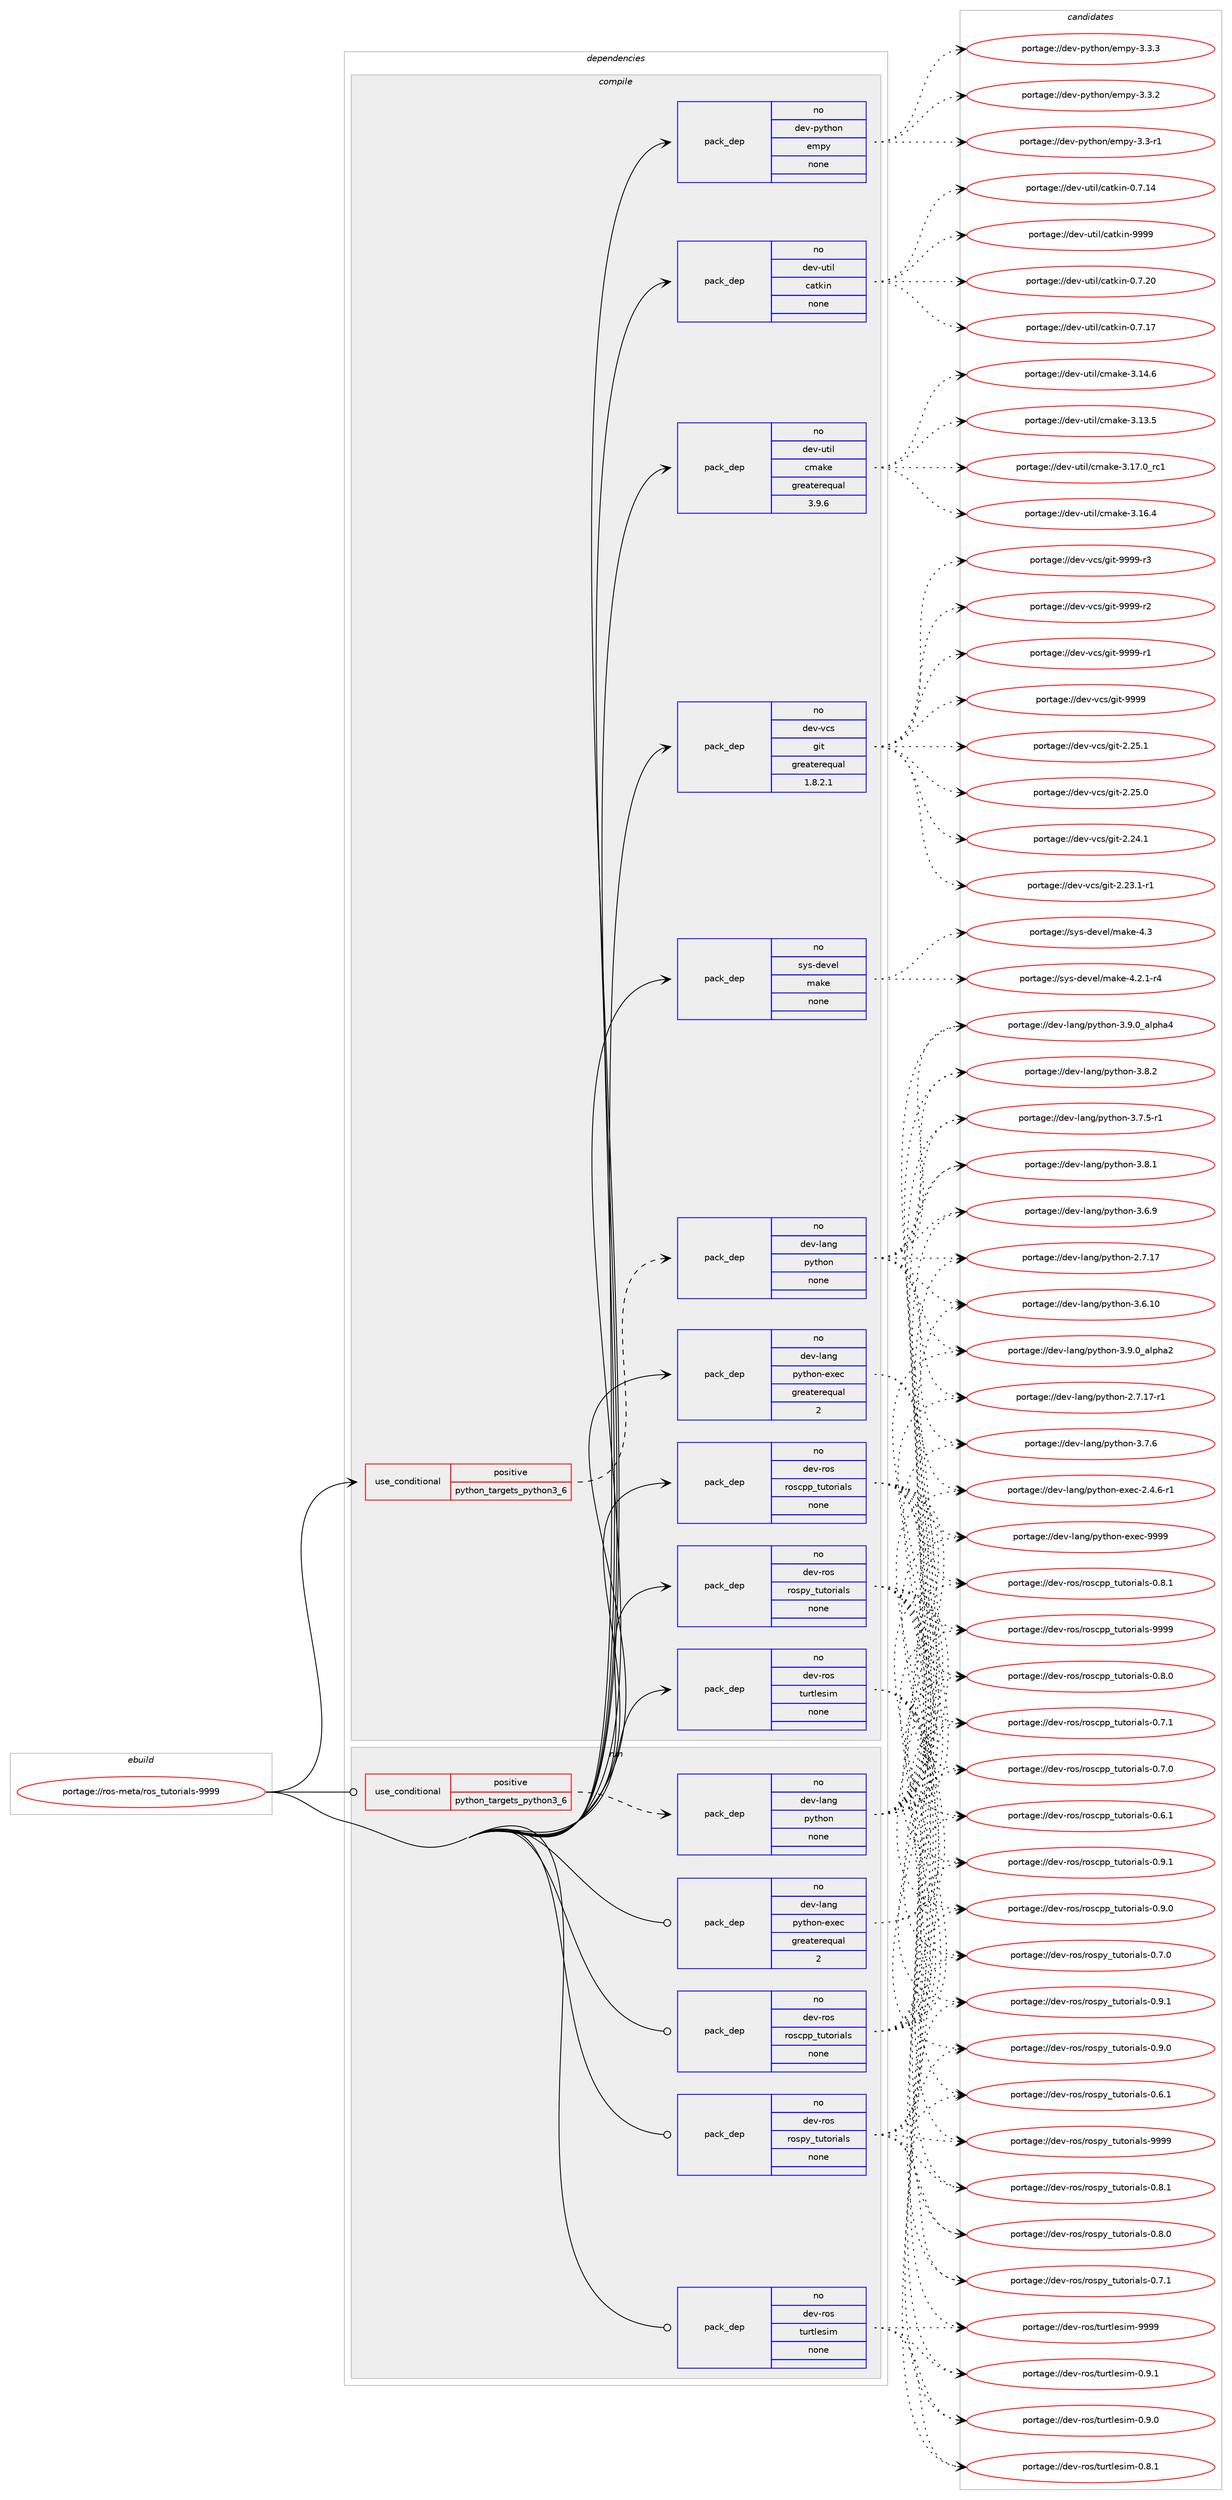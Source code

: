 digraph prolog {

# *************
# Graph options
# *************

newrank=true;
concentrate=true;
compound=true;
graph [rankdir=LR,fontname=Helvetica,fontsize=10,ranksep=1.5];#, ranksep=2.5, nodesep=0.2];
edge  [arrowhead=vee];
node  [fontname=Helvetica,fontsize=10];

# **********
# The ebuild
# **********

subgraph cluster_leftcol {
color=gray;
rank=same;
label=<<i>ebuild</i>>;
id [label="portage://ros-meta/ros_tutorials-9999", color=red, width=4, href="../ros-meta/ros_tutorials-9999.svg"];
}

# ****************
# The dependencies
# ****************

subgraph cluster_midcol {
color=gray;
label=<<i>dependencies</i>>;
subgraph cluster_compile {
fillcolor="#eeeeee";
style=filled;
label=<<i>compile</i>>;
subgraph cond12045 {
dependency59761 [label=<<TABLE BORDER="0" CELLBORDER="1" CELLSPACING="0" CELLPADDING="4"><TR><TD ROWSPAN="3" CELLPADDING="10">use_conditional</TD></TR><TR><TD>positive</TD></TR><TR><TD>python_targets_python3_6</TD></TR></TABLE>>, shape=none, color=red];
subgraph pack46442 {
dependency59762 [label=<<TABLE BORDER="0" CELLBORDER="1" CELLSPACING="0" CELLPADDING="4" WIDTH="220"><TR><TD ROWSPAN="6" CELLPADDING="30">pack_dep</TD></TR><TR><TD WIDTH="110">no</TD></TR><TR><TD>dev-lang</TD></TR><TR><TD>python</TD></TR><TR><TD>none</TD></TR><TR><TD></TD></TR></TABLE>>, shape=none, color=blue];
}
dependency59761:e -> dependency59762:w [weight=20,style="dashed",arrowhead="vee"];
}
id:e -> dependency59761:w [weight=20,style="solid",arrowhead="vee"];
subgraph pack46443 {
dependency59763 [label=<<TABLE BORDER="0" CELLBORDER="1" CELLSPACING="0" CELLPADDING="4" WIDTH="220"><TR><TD ROWSPAN="6" CELLPADDING="30">pack_dep</TD></TR><TR><TD WIDTH="110">no</TD></TR><TR><TD>dev-lang</TD></TR><TR><TD>python-exec</TD></TR><TR><TD>greaterequal</TD></TR><TR><TD>2</TD></TR></TABLE>>, shape=none, color=blue];
}
id:e -> dependency59763:w [weight=20,style="solid",arrowhead="vee"];
subgraph pack46444 {
dependency59764 [label=<<TABLE BORDER="0" CELLBORDER="1" CELLSPACING="0" CELLPADDING="4" WIDTH="220"><TR><TD ROWSPAN="6" CELLPADDING="30">pack_dep</TD></TR><TR><TD WIDTH="110">no</TD></TR><TR><TD>dev-python</TD></TR><TR><TD>empy</TD></TR><TR><TD>none</TD></TR><TR><TD></TD></TR></TABLE>>, shape=none, color=blue];
}
id:e -> dependency59764:w [weight=20,style="solid",arrowhead="vee"];
subgraph pack46445 {
dependency59765 [label=<<TABLE BORDER="0" CELLBORDER="1" CELLSPACING="0" CELLPADDING="4" WIDTH="220"><TR><TD ROWSPAN="6" CELLPADDING="30">pack_dep</TD></TR><TR><TD WIDTH="110">no</TD></TR><TR><TD>dev-ros</TD></TR><TR><TD>roscpp_tutorials</TD></TR><TR><TD>none</TD></TR><TR><TD></TD></TR></TABLE>>, shape=none, color=blue];
}
id:e -> dependency59765:w [weight=20,style="solid",arrowhead="vee"];
subgraph pack46446 {
dependency59766 [label=<<TABLE BORDER="0" CELLBORDER="1" CELLSPACING="0" CELLPADDING="4" WIDTH="220"><TR><TD ROWSPAN="6" CELLPADDING="30">pack_dep</TD></TR><TR><TD WIDTH="110">no</TD></TR><TR><TD>dev-ros</TD></TR><TR><TD>rospy_tutorials</TD></TR><TR><TD>none</TD></TR><TR><TD></TD></TR></TABLE>>, shape=none, color=blue];
}
id:e -> dependency59766:w [weight=20,style="solid",arrowhead="vee"];
subgraph pack46447 {
dependency59767 [label=<<TABLE BORDER="0" CELLBORDER="1" CELLSPACING="0" CELLPADDING="4" WIDTH="220"><TR><TD ROWSPAN="6" CELLPADDING="30">pack_dep</TD></TR><TR><TD WIDTH="110">no</TD></TR><TR><TD>dev-ros</TD></TR><TR><TD>turtlesim</TD></TR><TR><TD>none</TD></TR><TR><TD></TD></TR></TABLE>>, shape=none, color=blue];
}
id:e -> dependency59767:w [weight=20,style="solid",arrowhead="vee"];
subgraph pack46448 {
dependency59768 [label=<<TABLE BORDER="0" CELLBORDER="1" CELLSPACING="0" CELLPADDING="4" WIDTH="220"><TR><TD ROWSPAN="6" CELLPADDING="30">pack_dep</TD></TR><TR><TD WIDTH="110">no</TD></TR><TR><TD>dev-util</TD></TR><TR><TD>catkin</TD></TR><TR><TD>none</TD></TR><TR><TD></TD></TR></TABLE>>, shape=none, color=blue];
}
id:e -> dependency59768:w [weight=20,style="solid",arrowhead="vee"];
subgraph pack46449 {
dependency59769 [label=<<TABLE BORDER="0" CELLBORDER="1" CELLSPACING="0" CELLPADDING="4" WIDTH="220"><TR><TD ROWSPAN="6" CELLPADDING="30">pack_dep</TD></TR><TR><TD WIDTH="110">no</TD></TR><TR><TD>dev-util</TD></TR><TR><TD>cmake</TD></TR><TR><TD>greaterequal</TD></TR><TR><TD>3.9.6</TD></TR></TABLE>>, shape=none, color=blue];
}
id:e -> dependency59769:w [weight=20,style="solid",arrowhead="vee"];
subgraph pack46450 {
dependency59770 [label=<<TABLE BORDER="0" CELLBORDER="1" CELLSPACING="0" CELLPADDING="4" WIDTH="220"><TR><TD ROWSPAN="6" CELLPADDING="30">pack_dep</TD></TR><TR><TD WIDTH="110">no</TD></TR><TR><TD>dev-vcs</TD></TR><TR><TD>git</TD></TR><TR><TD>greaterequal</TD></TR><TR><TD>1.8.2.1</TD></TR></TABLE>>, shape=none, color=blue];
}
id:e -> dependency59770:w [weight=20,style="solid",arrowhead="vee"];
subgraph pack46451 {
dependency59771 [label=<<TABLE BORDER="0" CELLBORDER="1" CELLSPACING="0" CELLPADDING="4" WIDTH="220"><TR><TD ROWSPAN="6" CELLPADDING="30">pack_dep</TD></TR><TR><TD WIDTH="110">no</TD></TR><TR><TD>sys-devel</TD></TR><TR><TD>make</TD></TR><TR><TD>none</TD></TR><TR><TD></TD></TR></TABLE>>, shape=none, color=blue];
}
id:e -> dependency59771:w [weight=20,style="solid",arrowhead="vee"];
}
subgraph cluster_compileandrun {
fillcolor="#eeeeee";
style=filled;
label=<<i>compile and run</i>>;
}
subgraph cluster_run {
fillcolor="#eeeeee";
style=filled;
label=<<i>run</i>>;
subgraph cond12046 {
dependency59772 [label=<<TABLE BORDER="0" CELLBORDER="1" CELLSPACING="0" CELLPADDING="4"><TR><TD ROWSPAN="3" CELLPADDING="10">use_conditional</TD></TR><TR><TD>positive</TD></TR><TR><TD>python_targets_python3_6</TD></TR></TABLE>>, shape=none, color=red];
subgraph pack46452 {
dependency59773 [label=<<TABLE BORDER="0" CELLBORDER="1" CELLSPACING="0" CELLPADDING="4" WIDTH="220"><TR><TD ROWSPAN="6" CELLPADDING="30">pack_dep</TD></TR><TR><TD WIDTH="110">no</TD></TR><TR><TD>dev-lang</TD></TR><TR><TD>python</TD></TR><TR><TD>none</TD></TR><TR><TD></TD></TR></TABLE>>, shape=none, color=blue];
}
dependency59772:e -> dependency59773:w [weight=20,style="dashed",arrowhead="vee"];
}
id:e -> dependency59772:w [weight=20,style="solid",arrowhead="odot"];
subgraph pack46453 {
dependency59774 [label=<<TABLE BORDER="0" CELLBORDER="1" CELLSPACING="0" CELLPADDING="4" WIDTH="220"><TR><TD ROWSPAN="6" CELLPADDING="30">pack_dep</TD></TR><TR><TD WIDTH="110">no</TD></TR><TR><TD>dev-lang</TD></TR><TR><TD>python-exec</TD></TR><TR><TD>greaterequal</TD></TR><TR><TD>2</TD></TR></TABLE>>, shape=none, color=blue];
}
id:e -> dependency59774:w [weight=20,style="solid",arrowhead="odot"];
subgraph pack46454 {
dependency59775 [label=<<TABLE BORDER="0" CELLBORDER="1" CELLSPACING="0" CELLPADDING="4" WIDTH="220"><TR><TD ROWSPAN="6" CELLPADDING="30">pack_dep</TD></TR><TR><TD WIDTH="110">no</TD></TR><TR><TD>dev-ros</TD></TR><TR><TD>roscpp_tutorials</TD></TR><TR><TD>none</TD></TR><TR><TD></TD></TR></TABLE>>, shape=none, color=blue];
}
id:e -> dependency59775:w [weight=20,style="solid",arrowhead="odot"];
subgraph pack46455 {
dependency59776 [label=<<TABLE BORDER="0" CELLBORDER="1" CELLSPACING="0" CELLPADDING="4" WIDTH="220"><TR><TD ROWSPAN="6" CELLPADDING="30">pack_dep</TD></TR><TR><TD WIDTH="110">no</TD></TR><TR><TD>dev-ros</TD></TR><TR><TD>rospy_tutorials</TD></TR><TR><TD>none</TD></TR><TR><TD></TD></TR></TABLE>>, shape=none, color=blue];
}
id:e -> dependency59776:w [weight=20,style="solid",arrowhead="odot"];
subgraph pack46456 {
dependency59777 [label=<<TABLE BORDER="0" CELLBORDER="1" CELLSPACING="0" CELLPADDING="4" WIDTH="220"><TR><TD ROWSPAN="6" CELLPADDING="30">pack_dep</TD></TR><TR><TD WIDTH="110">no</TD></TR><TR><TD>dev-ros</TD></TR><TR><TD>turtlesim</TD></TR><TR><TD>none</TD></TR><TR><TD></TD></TR></TABLE>>, shape=none, color=blue];
}
id:e -> dependency59777:w [weight=20,style="solid",arrowhead="odot"];
}
}

# **************
# The candidates
# **************

subgraph cluster_choices {
rank=same;
color=gray;
label=<<i>candidates</i>>;

subgraph choice46442 {
color=black;
nodesep=1;
choice10010111845108971101034711212111610411111045514657464895971081121049752 [label="portage://dev-lang/python-3.9.0_alpha4", color=red, width=4,href="../dev-lang/python-3.9.0_alpha4.svg"];
choice10010111845108971101034711212111610411111045514657464895971081121049750 [label="portage://dev-lang/python-3.9.0_alpha2", color=red, width=4,href="../dev-lang/python-3.9.0_alpha2.svg"];
choice100101118451089711010347112121116104111110455146564650 [label="portage://dev-lang/python-3.8.2", color=red, width=4,href="../dev-lang/python-3.8.2.svg"];
choice100101118451089711010347112121116104111110455146564649 [label="portage://dev-lang/python-3.8.1", color=red, width=4,href="../dev-lang/python-3.8.1.svg"];
choice100101118451089711010347112121116104111110455146554654 [label="portage://dev-lang/python-3.7.6", color=red, width=4,href="../dev-lang/python-3.7.6.svg"];
choice1001011184510897110103471121211161041111104551465546534511449 [label="portage://dev-lang/python-3.7.5-r1", color=red, width=4,href="../dev-lang/python-3.7.5-r1.svg"];
choice100101118451089711010347112121116104111110455146544657 [label="portage://dev-lang/python-3.6.9", color=red, width=4,href="../dev-lang/python-3.6.9.svg"];
choice10010111845108971101034711212111610411111045514654464948 [label="portage://dev-lang/python-3.6.10", color=red, width=4,href="../dev-lang/python-3.6.10.svg"];
choice100101118451089711010347112121116104111110455046554649554511449 [label="portage://dev-lang/python-2.7.17-r1", color=red, width=4,href="../dev-lang/python-2.7.17-r1.svg"];
choice10010111845108971101034711212111610411111045504655464955 [label="portage://dev-lang/python-2.7.17", color=red, width=4,href="../dev-lang/python-2.7.17.svg"];
dependency59762:e -> choice10010111845108971101034711212111610411111045514657464895971081121049752:w [style=dotted,weight="100"];
dependency59762:e -> choice10010111845108971101034711212111610411111045514657464895971081121049750:w [style=dotted,weight="100"];
dependency59762:e -> choice100101118451089711010347112121116104111110455146564650:w [style=dotted,weight="100"];
dependency59762:e -> choice100101118451089711010347112121116104111110455146564649:w [style=dotted,weight="100"];
dependency59762:e -> choice100101118451089711010347112121116104111110455146554654:w [style=dotted,weight="100"];
dependency59762:e -> choice1001011184510897110103471121211161041111104551465546534511449:w [style=dotted,weight="100"];
dependency59762:e -> choice100101118451089711010347112121116104111110455146544657:w [style=dotted,weight="100"];
dependency59762:e -> choice10010111845108971101034711212111610411111045514654464948:w [style=dotted,weight="100"];
dependency59762:e -> choice100101118451089711010347112121116104111110455046554649554511449:w [style=dotted,weight="100"];
dependency59762:e -> choice10010111845108971101034711212111610411111045504655464955:w [style=dotted,weight="100"];
}
subgraph choice46443 {
color=black;
nodesep=1;
choice10010111845108971101034711212111610411111045101120101994557575757 [label="portage://dev-lang/python-exec-9999", color=red, width=4,href="../dev-lang/python-exec-9999.svg"];
choice10010111845108971101034711212111610411111045101120101994550465246544511449 [label="portage://dev-lang/python-exec-2.4.6-r1", color=red, width=4,href="../dev-lang/python-exec-2.4.6-r1.svg"];
dependency59763:e -> choice10010111845108971101034711212111610411111045101120101994557575757:w [style=dotted,weight="100"];
dependency59763:e -> choice10010111845108971101034711212111610411111045101120101994550465246544511449:w [style=dotted,weight="100"];
}
subgraph choice46444 {
color=black;
nodesep=1;
choice1001011184511212111610411111047101109112121455146514651 [label="portage://dev-python/empy-3.3.3", color=red, width=4,href="../dev-python/empy-3.3.3.svg"];
choice1001011184511212111610411111047101109112121455146514650 [label="portage://dev-python/empy-3.3.2", color=red, width=4,href="../dev-python/empy-3.3.2.svg"];
choice1001011184511212111610411111047101109112121455146514511449 [label="portage://dev-python/empy-3.3-r1", color=red, width=4,href="../dev-python/empy-3.3-r1.svg"];
dependency59764:e -> choice1001011184511212111610411111047101109112121455146514651:w [style=dotted,weight="100"];
dependency59764:e -> choice1001011184511212111610411111047101109112121455146514650:w [style=dotted,weight="100"];
dependency59764:e -> choice1001011184511212111610411111047101109112121455146514511449:w [style=dotted,weight="100"];
}
subgraph choice46445 {
color=black;
nodesep=1;
choice10010111845114111115471141111159911211295116117116111114105971081154557575757 [label="portage://dev-ros/roscpp_tutorials-9999", color=red, width=4,href="../dev-ros/roscpp_tutorials-9999.svg"];
choice1001011184511411111547114111115991121129511611711611111410597108115454846574649 [label="portage://dev-ros/roscpp_tutorials-0.9.1", color=red, width=4,href="../dev-ros/roscpp_tutorials-0.9.1.svg"];
choice1001011184511411111547114111115991121129511611711611111410597108115454846574648 [label="portage://dev-ros/roscpp_tutorials-0.9.0", color=red, width=4,href="../dev-ros/roscpp_tutorials-0.9.0.svg"];
choice1001011184511411111547114111115991121129511611711611111410597108115454846564649 [label="portage://dev-ros/roscpp_tutorials-0.8.1", color=red, width=4,href="../dev-ros/roscpp_tutorials-0.8.1.svg"];
choice1001011184511411111547114111115991121129511611711611111410597108115454846564648 [label="portage://dev-ros/roscpp_tutorials-0.8.0", color=red, width=4,href="../dev-ros/roscpp_tutorials-0.8.0.svg"];
choice1001011184511411111547114111115991121129511611711611111410597108115454846554649 [label="portage://dev-ros/roscpp_tutorials-0.7.1", color=red, width=4,href="../dev-ros/roscpp_tutorials-0.7.1.svg"];
choice1001011184511411111547114111115991121129511611711611111410597108115454846554648 [label="portage://dev-ros/roscpp_tutorials-0.7.0", color=red, width=4,href="../dev-ros/roscpp_tutorials-0.7.0.svg"];
choice1001011184511411111547114111115991121129511611711611111410597108115454846544649 [label="portage://dev-ros/roscpp_tutorials-0.6.1", color=red, width=4,href="../dev-ros/roscpp_tutorials-0.6.1.svg"];
dependency59765:e -> choice10010111845114111115471141111159911211295116117116111114105971081154557575757:w [style=dotted,weight="100"];
dependency59765:e -> choice1001011184511411111547114111115991121129511611711611111410597108115454846574649:w [style=dotted,weight="100"];
dependency59765:e -> choice1001011184511411111547114111115991121129511611711611111410597108115454846574648:w [style=dotted,weight="100"];
dependency59765:e -> choice1001011184511411111547114111115991121129511611711611111410597108115454846564649:w [style=dotted,weight="100"];
dependency59765:e -> choice1001011184511411111547114111115991121129511611711611111410597108115454846564648:w [style=dotted,weight="100"];
dependency59765:e -> choice1001011184511411111547114111115991121129511611711611111410597108115454846554649:w [style=dotted,weight="100"];
dependency59765:e -> choice1001011184511411111547114111115991121129511611711611111410597108115454846554648:w [style=dotted,weight="100"];
dependency59765:e -> choice1001011184511411111547114111115991121129511611711611111410597108115454846544649:w [style=dotted,weight="100"];
}
subgraph choice46446 {
color=black;
nodesep=1;
choice100101118451141111154711411111511212195116117116111114105971081154557575757 [label="portage://dev-ros/rospy_tutorials-9999", color=red, width=4,href="../dev-ros/rospy_tutorials-9999.svg"];
choice10010111845114111115471141111151121219511611711611111410597108115454846574649 [label="portage://dev-ros/rospy_tutorials-0.9.1", color=red, width=4,href="../dev-ros/rospy_tutorials-0.9.1.svg"];
choice10010111845114111115471141111151121219511611711611111410597108115454846574648 [label="portage://dev-ros/rospy_tutorials-0.9.0", color=red, width=4,href="../dev-ros/rospy_tutorials-0.9.0.svg"];
choice10010111845114111115471141111151121219511611711611111410597108115454846564649 [label="portage://dev-ros/rospy_tutorials-0.8.1", color=red, width=4,href="../dev-ros/rospy_tutorials-0.8.1.svg"];
choice10010111845114111115471141111151121219511611711611111410597108115454846564648 [label="portage://dev-ros/rospy_tutorials-0.8.0", color=red, width=4,href="../dev-ros/rospy_tutorials-0.8.0.svg"];
choice10010111845114111115471141111151121219511611711611111410597108115454846554649 [label="portage://dev-ros/rospy_tutorials-0.7.1", color=red, width=4,href="../dev-ros/rospy_tutorials-0.7.1.svg"];
choice10010111845114111115471141111151121219511611711611111410597108115454846554648 [label="portage://dev-ros/rospy_tutorials-0.7.0", color=red, width=4,href="../dev-ros/rospy_tutorials-0.7.0.svg"];
choice10010111845114111115471141111151121219511611711611111410597108115454846544649 [label="portage://dev-ros/rospy_tutorials-0.6.1", color=red, width=4,href="../dev-ros/rospy_tutorials-0.6.1.svg"];
dependency59766:e -> choice100101118451141111154711411111511212195116117116111114105971081154557575757:w [style=dotted,weight="100"];
dependency59766:e -> choice10010111845114111115471141111151121219511611711611111410597108115454846574649:w [style=dotted,weight="100"];
dependency59766:e -> choice10010111845114111115471141111151121219511611711611111410597108115454846574648:w [style=dotted,weight="100"];
dependency59766:e -> choice10010111845114111115471141111151121219511611711611111410597108115454846564649:w [style=dotted,weight="100"];
dependency59766:e -> choice10010111845114111115471141111151121219511611711611111410597108115454846564648:w [style=dotted,weight="100"];
dependency59766:e -> choice10010111845114111115471141111151121219511611711611111410597108115454846554649:w [style=dotted,weight="100"];
dependency59766:e -> choice10010111845114111115471141111151121219511611711611111410597108115454846554648:w [style=dotted,weight="100"];
dependency59766:e -> choice10010111845114111115471141111151121219511611711611111410597108115454846544649:w [style=dotted,weight="100"];
}
subgraph choice46447 {
color=black;
nodesep=1;
choice10010111845114111115471161171141161081011151051094557575757 [label="portage://dev-ros/turtlesim-9999", color=red, width=4,href="../dev-ros/turtlesim-9999.svg"];
choice1001011184511411111547116117114116108101115105109454846574649 [label="portage://dev-ros/turtlesim-0.9.1", color=red, width=4,href="../dev-ros/turtlesim-0.9.1.svg"];
choice1001011184511411111547116117114116108101115105109454846574648 [label="portage://dev-ros/turtlesim-0.9.0", color=red, width=4,href="../dev-ros/turtlesim-0.9.0.svg"];
choice1001011184511411111547116117114116108101115105109454846564649 [label="portage://dev-ros/turtlesim-0.8.1", color=red, width=4,href="../dev-ros/turtlesim-0.8.1.svg"];
dependency59767:e -> choice10010111845114111115471161171141161081011151051094557575757:w [style=dotted,weight="100"];
dependency59767:e -> choice1001011184511411111547116117114116108101115105109454846574649:w [style=dotted,weight="100"];
dependency59767:e -> choice1001011184511411111547116117114116108101115105109454846574648:w [style=dotted,weight="100"];
dependency59767:e -> choice1001011184511411111547116117114116108101115105109454846564649:w [style=dotted,weight="100"];
}
subgraph choice46448 {
color=black;
nodesep=1;
choice100101118451171161051084799971161071051104557575757 [label="portage://dev-util/catkin-9999", color=red, width=4,href="../dev-util/catkin-9999.svg"];
choice1001011184511711610510847999711610710511045484655465048 [label="portage://dev-util/catkin-0.7.20", color=red, width=4,href="../dev-util/catkin-0.7.20.svg"];
choice1001011184511711610510847999711610710511045484655464955 [label="portage://dev-util/catkin-0.7.17", color=red, width=4,href="../dev-util/catkin-0.7.17.svg"];
choice1001011184511711610510847999711610710511045484655464952 [label="portage://dev-util/catkin-0.7.14", color=red, width=4,href="../dev-util/catkin-0.7.14.svg"];
dependency59768:e -> choice100101118451171161051084799971161071051104557575757:w [style=dotted,weight="100"];
dependency59768:e -> choice1001011184511711610510847999711610710511045484655465048:w [style=dotted,weight="100"];
dependency59768:e -> choice1001011184511711610510847999711610710511045484655464955:w [style=dotted,weight="100"];
dependency59768:e -> choice1001011184511711610510847999711610710511045484655464952:w [style=dotted,weight="100"];
}
subgraph choice46449 {
color=black;
nodesep=1;
choice1001011184511711610510847991099710710145514649554648951149949 [label="portage://dev-util/cmake-3.17.0_rc1", color=red, width=4,href="../dev-util/cmake-3.17.0_rc1.svg"];
choice1001011184511711610510847991099710710145514649544652 [label="portage://dev-util/cmake-3.16.4", color=red, width=4,href="../dev-util/cmake-3.16.4.svg"];
choice1001011184511711610510847991099710710145514649524654 [label="portage://dev-util/cmake-3.14.6", color=red, width=4,href="../dev-util/cmake-3.14.6.svg"];
choice1001011184511711610510847991099710710145514649514653 [label="portage://dev-util/cmake-3.13.5", color=red, width=4,href="../dev-util/cmake-3.13.5.svg"];
dependency59769:e -> choice1001011184511711610510847991099710710145514649554648951149949:w [style=dotted,weight="100"];
dependency59769:e -> choice1001011184511711610510847991099710710145514649544652:w [style=dotted,weight="100"];
dependency59769:e -> choice1001011184511711610510847991099710710145514649524654:w [style=dotted,weight="100"];
dependency59769:e -> choice1001011184511711610510847991099710710145514649514653:w [style=dotted,weight="100"];
}
subgraph choice46450 {
color=black;
nodesep=1;
choice10010111845118991154710310511645575757574511451 [label="portage://dev-vcs/git-9999-r3", color=red, width=4,href="../dev-vcs/git-9999-r3.svg"];
choice10010111845118991154710310511645575757574511450 [label="portage://dev-vcs/git-9999-r2", color=red, width=4,href="../dev-vcs/git-9999-r2.svg"];
choice10010111845118991154710310511645575757574511449 [label="portage://dev-vcs/git-9999-r1", color=red, width=4,href="../dev-vcs/git-9999-r1.svg"];
choice1001011184511899115471031051164557575757 [label="portage://dev-vcs/git-9999", color=red, width=4,href="../dev-vcs/git-9999.svg"];
choice10010111845118991154710310511645504650534649 [label="portage://dev-vcs/git-2.25.1", color=red, width=4,href="../dev-vcs/git-2.25.1.svg"];
choice10010111845118991154710310511645504650534648 [label="portage://dev-vcs/git-2.25.0", color=red, width=4,href="../dev-vcs/git-2.25.0.svg"];
choice10010111845118991154710310511645504650524649 [label="portage://dev-vcs/git-2.24.1", color=red, width=4,href="../dev-vcs/git-2.24.1.svg"];
choice100101118451189911547103105116455046505146494511449 [label="portage://dev-vcs/git-2.23.1-r1", color=red, width=4,href="../dev-vcs/git-2.23.1-r1.svg"];
dependency59770:e -> choice10010111845118991154710310511645575757574511451:w [style=dotted,weight="100"];
dependency59770:e -> choice10010111845118991154710310511645575757574511450:w [style=dotted,weight="100"];
dependency59770:e -> choice10010111845118991154710310511645575757574511449:w [style=dotted,weight="100"];
dependency59770:e -> choice1001011184511899115471031051164557575757:w [style=dotted,weight="100"];
dependency59770:e -> choice10010111845118991154710310511645504650534649:w [style=dotted,weight="100"];
dependency59770:e -> choice10010111845118991154710310511645504650534648:w [style=dotted,weight="100"];
dependency59770:e -> choice10010111845118991154710310511645504650524649:w [style=dotted,weight="100"];
dependency59770:e -> choice100101118451189911547103105116455046505146494511449:w [style=dotted,weight="100"];
}
subgraph choice46451 {
color=black;
nodesep=1;
choice11512111545100101118101108471099710710145524651 [label="portage://sys-devel/make-4.3", color=red, width=4,href="../sys-devel/make-4.3.svg"];
choice1151211154510010111810110847109971071014552465046494511452 [label="portage://sys-devel/make-4.2.1-r4", color=red, width=4,href="../sys-devel/make-4.2.1-r4.svg"];
dependency59771:e -> choice11512111545100101118101108471099710710145524651:w [style=dotted,weight="100"];
dependency59771:e -> choice1151211154510010111810110847109971071014552465046494511452:w [style=dotted,weight="100"];
}
subgraph choice46452 {
color=black;
nodesep=1;
choice10010111845108971101034711212111610411111045514657464895971081121049752 [label="portage://dev-lang/python-3.9.0_alpha4", color=red, width=4,href="../dev-lang/python-3.9.0_alpha4.svg"];
choice10010111845108971101034711212111610411111045514657464895971081121049750 [label="portage://dev-lang/python-3.9.0_alpha2", color=red, width=4,href="../dev-lang/python-3.9.0_alpha2.svg"];
choice100101118451089711010347112121116104111110455146564650 [label="portage://dev-lang/python-3.8.2", color=red, width=4,href="../dev-lang/python-3.8.2.svg"];
choice100101118451089711010347112121116104111110455146564649 [label="portage://dev-lang/python-3.8.1", color=red, width=4,href="../dev-lang/python-3.8.1.svg"];
choice100101118451089711010347112121116104111110455146554654 [label="portage://dev-lang/python-3.7.6", color=red, width=4,href="../dev-lang/python-3.7.6.svg"];
choice1001011184510897110103471121211161041111104551465546534511449 [label="portage://dev-lang/python-3.7.5-r1", color=red, width=4,href="../dev-lang/python-3.7.5-r1.svg"];
choice100101118451089711010347112121116104111110455146544657 [label="portage://dev-lang/python-3.6.9", color=red, width=4,href="../dev-lang/python-3.6.9.svg"];
choice10010111845108971101034711212111610411111045514654464948 [label="portage://dev-lang/python-3.6.10", color=red, width=4,href="../dev-lang/python-3.6.10.svg"];
choice100101118451089711010347112121116104111110455046554649554511449 [label="portage://dev-lang/python-2.7.17-r1", color=red, width=4,href="../dev-lang/python-2.7.17-r1.svg"];
choice10010111845108971101034711212111610411111045504655464955 [label="portage://dev-lang/python-2.7.17", color=red, width=4,href="../dev-lang/python-2.7.17.svg"];
dependency59773:e -> choice10010111845108971101034711212111610411111045514657464895971081121049752:w [style=dotted,weight="100"];
dependency59773:e -> choice10010111845108971101034711212111610411111045514657464895971081121049750:w [style=dotted,weight="100"];
dependency59773:e -> choice100101118451089711010347112121116104111110455146564650:w [style=dotted,weight="100"];
dependency59773:e -> choice100101118451089711010347112121116104111110455146564649:w [style=dotted,weight="100"];
dependency59773:e -> choice100101118451089711010347112121116104111110455146554654:w [style=dotted,weight="100"];
dependency59773:e -> choice1001011184510897110103471121211161041111104551465546534511449:w [style=dotted,weight="100"];
dependency59773:e -> choice100101118451089711010347112121116104111110455146544657:w [style=dotted,weight="100"];
dependency59773:e -> choice10010111845108971101034711212111610411111045514654464948:w [style=dotted,weight="100"];
dependency59773:e -> choice100101118451089711010347112121116104111110455046554649554511449:w [style=dotted,weight="100"];
dependency59773:e -> choice10010111845108971101034711212111610411111045504655464955:w [style=dotted,weight="100"];
}
subgraph choice46453 {
color=black;
nodesep=1;
choice10010111845108971101034711212111610411111045101120101994557575757 [label="portage://dev-lang/python-exec-9999", color=red, width=4,href="../dev-lang/python-exec-9999.svg"];
choice10010111845108971101034711212111610411111045101120101994550465246544511449 [label="portage://dev-lang/python-exec-2.4.6-r1", color=red, width=4,href="../dev-lang/python-exec-2.4.6-r1.svg"];
dependency59774:e -> choice10010111845108971101034711212111610411111045101120101994557575757:w [style=dotted,weight="100"];
dependency59774:e -> choice10010111845108971101034711212111610411111045101120101994550465246544511449:w [style=dotted,weight="100"];
}
subgraph choice46454 {
color=black;
nodesep=1;
choice10010111845114111115471141111159911211295116117116111114105971081154557575757 [label="portage://dev-ros/roscpp_tutorials-9999", color=red, width=4,href="../dev-ros/roscpp_tutorials-9999.svg"];
choice1001011184511411111547114111115991121129511611711611111410597108115454846574649 [label="portage://dev-ros/roscpp_tutorials-0.9.1", color=red, width=4,href="../dev-ros/roscpp_tutorials-0.9.1.svg"];
choice1001011184511411111547114111115991121129511611711611111410597108115454846574648 [label="portage://dev-ros/roscpp_tutorials-0.9.0", color=red, width=4,href="../dev-ros/roscpp_tutorials-0.9.0.svg"];
choice1001011184511411111547114111115991121129511611711611111410597108115454846564649 [label="portage://dev-ros/roscpp_tutorials-0.8.1", color=red, width=4,href="../dev-ros/roscpp_tutorials-0.8.1.svg"];
choice1001011184511411111547114111115991121129511611711611111410597108115454846564648 [label="portage://dev-ros/roscpp_tutorials-0.8.0", color=red, width=4,href="../dev-ros/roscpp_tutorials-0.8.0.svg"];
choice1001011184511411111547114111115991121129511611711611111410597108115454846554649 [label="portage://dev-ros/roscpp_tutorials-0.7.1", color=red, width=4,href="../dev-ros/roscpp_tutorials-0.7.1.svg"];
choice1001011184511411111547114111115991121129511611711611111410597108115454846554648 [label="portage://dev-ros/roscpp_tutorials-0.7.0", color=red, width=4,href="../dev-ros/roscpp_tutorials-0.7.0.svg"];
choice1001011184511411111547114111115991121129511611711611111410597108115454846544649 [label="portage://dev-ros/roscpp_tutorials-0.6.1", color=red, width=4,href="../dev-ros/roscpp_tutorials-0.6.1.svg"];
dependency59775:e -> choice10010111845114111115471141111159911211295116117116111114105971081154557575757:w [style=dotted,weight="100"];
dependency59775:e -> choice1001011184511411111547114111115991121129511611711611111410597108115454846574649:w [style=dotted,weight="100"];
dependency59775:e -> choice1001011184511411111547114111115991121129511611711611111410597108115454846574648:w [style=dotted,weight="100"];
dependency59775:e -> choice1001011184511411111547114111115991121129511611711611111410597108115454846564649:w [style=dotted,weight="100"];
dependency59775:e -> choice1001011184511411111547114111115991121129511611711611111410597108115454846564648:w [style=dotted,weight="100"];
dependency59775:e -> choice1001011184511411111547114111115991121129511611711611111410597108115454846554649:w [style=dotted,weight="100"];
dependency59775:e -> choice1001011184511411111547114111115991121129511611711611111410597108115454846554648:w [style=dotted,weight="100"];
dependency59775:e -> choice1001011184511411111547114111115991121129511611711611111410597108115454846544649:w [style=dotted,weight="100"];
}
subgraph choice46455 {
color=black;
nodesep=1;
choice100101118451141111154711411111511212195116117116111114105971081154557575757 [label="portage://dev-ros/rospy_tutorials-9999", color=red, width=4,href="../dev-ros/rospy_tutorials-9999.svg"];
choice10010111845114111115471141111151121219511611711611111410597108115454846574649 [label="portage://dev-ros/rospy_tutorials-0.9.1", color=red, width=4,href="../dev-ros/rospy_tutorials-0.9.1.svg"];
choice10010111845114111115471141111151121219511611711611111410597108115454846574648 [label="portage://dev-ros/rospy_tutorials-0.9.0", color=red, width=4,href="../dev-ros/rospy_tutorials-0.9.0.svg"];
choice10010111845114111115471141111151121219511611711611111410597108115454846564649 [label="portage://dev-ros/rospy_tutorials-0.8.1", color=red, width=4,href="../dev-ros/rospy_tutorials-0.8.1.svg"];
choice10010111845114111115471141111151121219511611711611111410597108115454846564648 [label="portage://dev-ros/rospy_tutorials-0.8.0", color=red, width=4,href="../dev-ros/rospy_tutorials-0.8.0.svg"];
choice10010111845114111115471141111151121219511611711611111410597108115454846554649 [label="portage://dev-ros/rospy_tutorials-0.7.1", color=red, width=4,href="../dev-ros/rospy_tutorials-0.7.1.svg"];
choice10010111845114111115471141111151121219511611711611111410597108115454846554648 [label="portage://dev-ros/rospy_tutorials-0.7.0", color=red, width=4,href="../dev-ros/rospy_tutorials-0.7.0.svg"];
choice10010111845114111115471141111151121219511611711611111410597108115454846544649 [label="portage://dev-ros/rospy_tutorials-0.6.1", color=red, width=4,href="../dev-ros/rospy_tutorials-0.6.1.svg"];
dependency59776:e -> choice100101118451141111154711411111511212195116117116111114105971081154557575757:w [style=dotted,weight="100"];
dependency59776:e -> choice10010111845114111115471141111151121219511611711611111410597108115454846574649:w [style=dotted,weight="100"];
dependency59776:e -> choice10010111845114111115471141111151121219511611711611111410597108115454846574648:w [style=dotted,weight="100"];
dependency59776:e -> choice10010111845114111115471141111151121219511611711611111410597108115454846564649:w [style=dotted,weight="100"];
dependency59776:e -> choice10010111845114111115471141111151121219511611711611111410597108115454846564648:w [style=dotted,weight="100"];
dependency59776:e -> choice10010111845114111115471141111151121219511611711611111410597108115454846554649:w [style=dotted,weight="100"];
dependency59776:e -> choice10010111845114111115471141111151121219511611711611111410597108115454846554648:w [style=dotted,weight="100"];
dependency59776:e -> choice10010111845114111115471141111151121219511611711611111410597108115454846544649:w [style=dotted,weight="100"];
}
subgraph choice46456 {
color=black;
nodesep=1;
choice10010111845114111115471161171141161081011151051094557575757 [label="portage://dev-ros/turtlesim-9999", color=red, width=4,href="../dev-ros/turtlesim-9999.svg"];
choice1001011184511411111547116117114116108101115105109454846574649 [label="portage://dev-ros/turtlesim-0.9.1", color=red, width=4,href="../dev-ros/turtlesim-0.9.1.svg"];
choice1001011184511411111547116117114116108101115105109454846574648 [label="portage://dev-ros/turtlesim-0.9.0", color=red, width=4,href="../dev-ros/turtlesim-0.9.0.svg"];
choice1001011184511411111547116117114116108101115105109454846564649 [label="portage://dev-ros/turtlesim-0.8.1", color=red, width=4,href="../dev-ros/turtlesim-0.8.1.svg"];
dependency59777:e -> choice10010111845114111115471161171141161081011151051094557575757:w [style=dotted,weight="100"];
dependency59777:e -> choice1001011184511411111547116117114116108101115105109454846574649:w [style=dotted,weight="100"];
dependency59777:e -> choice1001011184511411111547116117114116108101115105109454846574648:w [style=dotted,weight="100"];
dependency59777:e -> choice1001011184511411111547116117114116108101115105109454846564649:w [style=dotted,weight="100"];
}
}

}
